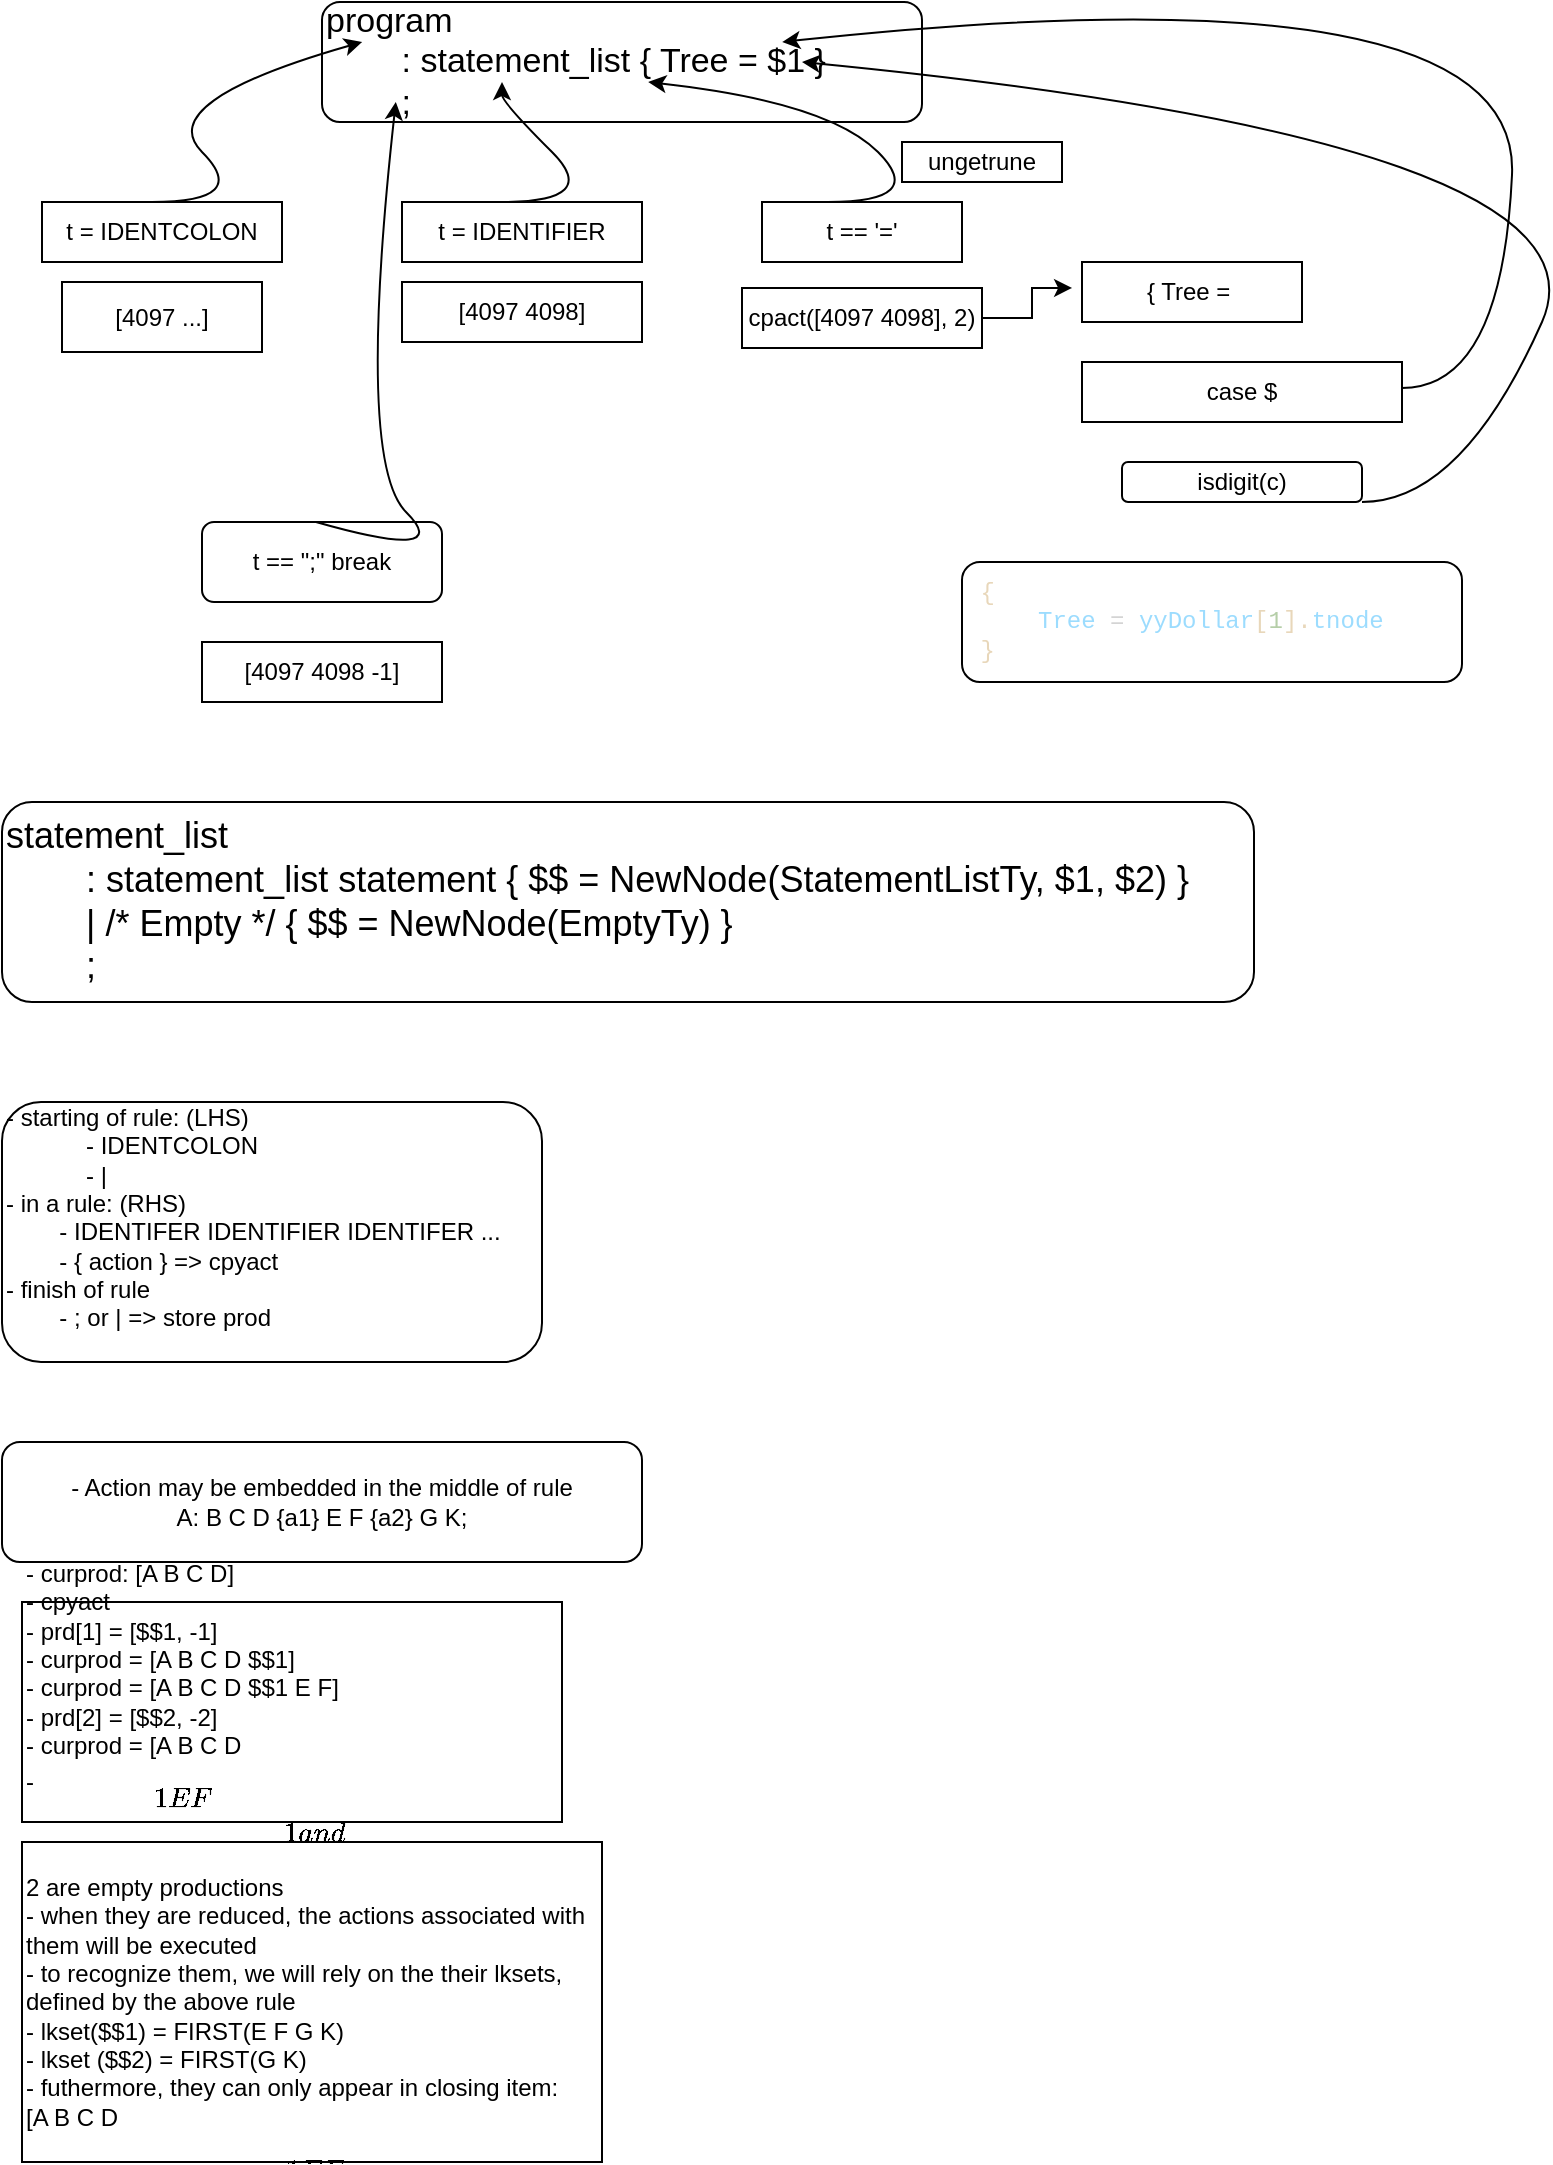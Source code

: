 <mxfile version="24.2.0" type="device">
  <diagram name="Trang-1" id="TX8eIrPObgDpuCnPXQ4g">
    <mxGraphModel dx="398" dy="222" grid="1" gridSize="10" guides="1" tooltips="1" connect="1" arrows="1" fold="1" page="1" pageScale="1" pageWidth="827" pageHeight="1169" math="0" shadow="0">
      <root>
        <mxCell id="0" />
        <mxCell id="1" parent="0" />
        <mxCell id="k4Sdx5Ipx6oZv-G7Tylx-1" value="&lt;div style=&quot;font-size: 17px;&quot;&gt;&lt;font style=&quot;font-size: 17px;&quot;&gt;program&lt;/font&gt;&lt;/div&gt;&lt;div style=&quot;font-size: 17px;&quot;&gt;&lt;span style=&quot;white-space: normal;&quot;&gt;&lt;font style=&quot;font-size: 17px;&quot;&gt;&lt;span style=&quot;white-space:pre&quot;&gt;&#x9;&lt;/span&gt;: statement_list { Tree = $1 }&lt;/font&gt;&lt;/span&gt;&lt;/div&gt;&lt;div style=&quot;font-size: 17px;&quot;&gt;&lt;span style=&quot;white-space: normal;&quot;&gt;&lt;font style=&quot;font-size: 17px;&quot;&gt;&lt;span style=&quot;white-space: pre;&quot;&gt;&#x9;&lt;/span&gt;;&lt;/font&gt;&lt;/span&gt;&lt;/div&gt;" style="rounded=1;whiteSpace=wrap;html=1;align=left;" vertex="1" parent="1">
          <mxGeometry x="200" y="40" width="300" height="60" as="geometry" />
        </mxCell>
        <mxCell id="k4Sdx5Ipx6oZv-G7Tylx-2" value="t = IDENTCOLON" style="rounded=0;whiteSpace=wrap;html=1;" vertex="1" parent="1">
          <mxGeometry x="60" y="140" width="120" height="30" as="geometry" />
        </mxCell>
        <mxCell id="k4Sdx5Ipx6oZv-G7Tylx-3" value="[4097 ...]" style="rounded=0;whiteSpace=wrap;html=1;" vertex="1" parent="1">
          <mxGeometry x="70" y="180" width="100" height="35" as="geometry" />
        </mxCell>
        <mxCell id="k4Sdx5Ipx6oZv-G7Tylx-4" value="" style="curved=1;endArrow=classic;html=1;rounded=0;entryX=0.067;entryY=0.333;entryDx=0;entryDy=0;entryPerimeter=0;" edge="1" parent="1" target="k4Sdx5Ipx6oZv-G7Tylx-1">
          <mxGeometry width="50" height="50" relative="1" as="geometry">
            <mxPoint x="115" y="140" as="sourcePoint" />
            <mxPoint x="165" y="90" as="targetPoint" />
            <Array as="points">
              <mxPoint x="165" y="140" />
              <mxPoint x="115" y="90" />
            </Array>
          </mxGeometry>
        </mxCell>
        <mxCell id="k4Sdx5Ipx6oZv-G7Tylx-5" value="t = IDENTIFIER" style="rounded=0;whiteSpace=wrap;html=1;" vertex="1" parent="1">
          <mxGeometry x="240" y="140" width="120" height="30" as="geometry" />
        </mxCell>
        <mxCell id="k4Sdx5Ipx6oZv-G7Tylx-6" value="" style="curved=1;endArrow=classic;html=1;rounded=0;entryX=0.3;entryY=0.667;entryDx=0;entryDy=0;entryPerimeter=0;" edge="1" parent="1" target="k4Sdx5Ipx6oZv-G7Tylx-1">
          <mxGeometry width="50" height="50" relative="1" as="geometry">
            <mxPoint x="290" y="140" as="sourcePoint" />
            <mxPoint x="340" y="90" as="targetPoint" />
            <Array as="points">
              <mxPoint x="340" y="140" />
              <mxPoint x="290" y="90" />
            </Array>
          </mxGeometry>
        </mxCell>
        <mxCell id="k4Sdx5Ipx6oZv-G7Tylx-7" value="[4097 4098]" style="rounded=0;whiteSpace=wrap;html=1;" vertex="1" parent="1">
          <mxGeometry x="240" y="180" width="120" height="30" as="geometry" />
        </mxCell>
        <mxCell id="k4Sdx5Ipx6oZv-G7Tylx-8" value="t == &#39;=&#39;" style="rounded=0;whiteSpace=wrap;html=1;" vertex="1" parent="1">
          <mxGeometry x="420" y="140" width="100" height="30" as="geometry" />
        </mxCell>
        <mxCell id="k4Sdx5Ipx6oZv-G7Tylx-9" value="" style="curved=1;endArrow=classic;html=1;rounded=0;entryX=0.567;entryY=0.667;entryDx=0;entryDy=0;entryPerimeter=0;" edge="1" parent="1">
          <mxGeometry width="50" height="50" relative="1" as="geometry">
            <mxPoint x="453" y="140" as="sourcePoint" />
            <mxPoint x="363.1" y="80.02" as="targetPoint" />
            <Array as="points">
              <mxPoint x="503" y="140" />
              <mxPoint x="453" y="90" />
            </Array>
          </mxGeometry>
        </mxCell>
        <mxCell id="k4Sdx5Ipx6oZv-G7Tylx-10" value="cpact([4097 4098], 2)" style="rounded=0;whiteSpace=wrap;html=1;" vertex="1" parent="1">
          <mxGeometry x="410" y="183" width="120" height="30" as="geometry" />
        </mxCell>
        <mxCell id="k4Sdx5Ipx6oZv-G7Tylx-11" value="ungetrune" style="rounded=0;whiteSpace=wrap;html=1;" vertex="1" parent="1">
          <mxGeometry x="490" y="110" width="80" height="20" as="geometry" />
        </mxCell>
        <mxCell id="k4Sdx5Ipx6oZv-G7Tylx-12" value="{ Tree =&amp;nbsp;" style="rounded=0;whiteSpace=wrap;html=1;" vertex="1" parent="1">
          <mxGeometry x="580" y="170" width="110" height="30" as="geometry" />
        </mxCell>
        <mxCell id="k4Sdx5Ipx6oZv-G7Tylx-13" style="edgeStyle=orthogonalEdgeStyle;rounded=0;orthogonalLoop=1;jettySize=auto;html=1;entryX=-0.045;entryY=0.433;entryDx=0;entryDy=0;entryPerimeter=0;" edge="1" parent="1" source="k4Sdx5Ipx6oZv-G7Tylx-10" target="k4Sdx5Ipx6oZv-G7Tylx-12">
          <mxGeometry relative="1" as="geometry" />
        </mxCell>
        <mxCell id="k4Sdx5Ipx6oZv-G7Tylx-14" value="case $" style="rounded=0;whiteSpace=wrap;html=1;" vertex="1" parent="1">
          <mxGeometry x="580" y="220" width="160" height="30" as="geometry" />
        </mxCell>
        <mxCell id="k4Sdx5Ipx6oZv-G7Tylx-15" value="" style="curved=1;endArrow=classic;html=1;rounded=0;entryX=0.767;entryY=0.333;entryDx=0;entryDy=0;entryPerimeter=0;" edge="1" parent="1" target="k4Sdx5Ipx6oZv-G7Tylx-1">
          <mxGeometry width="50" height="50" relative="1" as="geometry">
            <mxPoint x="740" y="233" as="sourcePoint" />
            <mxPoint x="790" y="183" as="targetPoint" />
            <Array as="points">
              <mxPoint x="790" y="233" />
              <mxPoint x="800" y="20" />
            </Array>
          </mxGeometry>
        </mxCell>
        <mxCell id="k4Sdx5Ipx6oZv-G7Tylx-16" value="isdigit(c)" style="rounded=1;whiteSpace=wrap;html=1;" vertex="1" parent="1">
          <mxGeometry x="600" y="270" width="120" height="20" as="geometry" />
        </mxCell>
        <mxCell id="k4Sdx5Ipx6oZv-G7Tylx-17" value="" style="curved=1;endArrow=classic;html=1;rounded=0;entryX=0.8;entryY=0.5;entryDx=0;entryDy=0;entryPerimeter=0;" edge="1" parent="1" target="k4Sdx5Ipx6oZv-G7Tylx-1">
          <mxGeometry width="50" height="50" relative="1" as="geometry">
            <mxPoint x="720" y="290" as="sourcePoint" />
            <mxPoint x="770" y="240" as="targetPoint" />
            <Array as="points">
              <mxPoint x="770" y="290" />
              <mxPoint x="850" y="110" />
            </Array>
          </mxGeometry>
        </mxCell>
        <mxCell id="k4Sdx5Ipx6oZv-G7Tylx-18" value="&lt;div data-darkreader-inline-color=&quot;&quot; style=&quot;color: rgb(232, 215, 186); font-family: Menlo, Monaco, &amp;quot;Courier New&amp;quot;, monospace; white-space: pre; --darkreader-inline-color: #fce2b4;&quot;&gt; {&lt;/div&gt;&lt;div data-darkreader-inline-color=&quot;&quot; style=&quot;color: rgb(232, 215, 186); font-family: Menlo, Monaco, &amp;quot;Courier New&amp;quot;, monospace; white-space: pre; --darkreader-inline-color: #fce2b4;&quot;&gt;     &lt;span style=&quot;color: rgb(156, 220, 254); --darkreader-inline-color: #c8e0db;&quot; data-darkreader-inline-color=&quot;&quot;&gt;Tree&lt;/span&gt; &lt;span style=&quot;color: rgb(212, 212, 212); --darkreader-inline-color: #eeddbf;&quot; data-darkreader-inline-color=&quot;&quot;&gt;=&lt;/span&gt; &lt;span style=&quot;color: rgb(156, 220, 254); --darkreader-inline-color: #c8e0db;&quot; data-darkreader-inline-color=&quot;&quot;&gt;yyDollar&lt;/span&gt;[&lt;span style=&quot;color: rgb(181, 206, 168); --darkreader-inline-color: #d7d6a9;&quot; data-darkreader-inline-color=&quot;&quot;&gt;1&lt;/span&gt;].&lt;span style=&quot;color: rgb(156, 220, 254); --darkreader-inline-color: #c8e0db;&quot; data-darkreader-inline-color=&quot;&quot;&gt;tnode&lt;/span&gt;&lt;/div&gt;&lt;div data-darkreader-inline-color=&quot;&quot; style=&quot;color: rgb(232, 215, 186); font-family: Menlo, Monaco, &amp;quot;Courier New&amp;quot;, monospace; white-space: pre; --darkreader-inline-color: #fce2b4;&quot;&gt; }&lt;/div&gt;" style="rounded=1;whiteSpace=wrap;html=1;align=left;" vertex="1" parent="1">
          <mxGeometry x="520" y="320" width="250" height="60" as="geometry" />
        </mxCell>
        <mxCell id="k4Sdx5Ipx6oZv-G7Tylx-20" value="t == &quot;;&quot; break" style="rounded=1;whiteSpace=wrap;html=1;" vertex="1" parent="1">
          <mxGeometry x="140" y="300" width="120" height="40" as="geometry" />
        </mxCell>
        <mxCell id="k4Sdx5Ipx6oZv-G7Tylx-21" value="" style="curved=1;endArrow=classic;html=1;rounded=0;entryX=0.033;entryY=0.5;entryDx=0;entryDy=0;entryPerimeter=0;exitX=0.5;exitY=0;exitDx=0;exitDy=0;" edge="1" parent="1">
          <mxGeometry width="50" height="50" relative="1" as="geometry">
            <mxPoint x="197" y="300" as="sourcePoint" />
            <mxPoint x="236.9" y="90" as="targetPoint" />
            <Array as="points">
              <mxPoint x="267" y="320" />
              <mxPoint x="217" y="270" />
            </Array>
          </mxGeometry>
        </mxCell>
        <mxCell id="k4Sdx5Ipx6oZv-G7Tylx-22" value="[4097 4098 -1]" style="rounded=0;whiteSpace=wrap;html=1;" vertex="1" parent="1">
          <mxGeometry x="140" y="360" width="120" height="30" as="geometry" />
        </mxCell>
        <mxCell id="k4Sdx5Ipx6oZv-G7Tylx-23" value="&lt;div style=&quot;font-size: 18px;&quot;&gt;&lt;font style=&quot;font-size: 18px;&quot;&gt;statement_list&lt;/font&gt;&lt;/div&gt;&lt;div style=&quot;font-size: 18px;&quot;&gt;&lt;font style=&quot;font-size: 18px;&quot;&gt;&lt;span style=&quot;white-space: pre;&quot;&gt;&#x9;&lt;/span&gt;: statement_list statement { $$ = NewNode(StatementListTy, $1, $2) }&lt;/font&gt;&lt;/div&gt;&lt;div style=&quot;font-size: 18px;&quot;&gt;&lt;font style=&quot;font-size: 18px;&quot;&gt;&lt;span style=&quot;white-space: pre;&quot;&gt;&#x9;&lt;/span&gt;| /* Empty */ { $$ = NewNode(EmptyTy) }&lt;/font&gt;&lt;/div&gt;&lt;div style=&quot;font-size: 18px;&quot;&gt;&lt;font style=&quot;font-size: 18px;&quot;&gt;&lt;span style=&quot;white-space: pre;&quot;&gt;&#x9;&lt;/span&gt;;&lt;/font&gt;&lt;/div&gt;" style="rounded=1;whiteSpace=wrap;html=1;align=left;" vertex="1" parent="1">
          <mxGeometry x="40" y="440" width="626" height="100" as="geometry" />
        </mxCell>
        <mxCell id="k4Sdx5Ipx6oZv-G7Tylx-25" value="- starting of rule: (LHS)&lt;blockquote data-darkreader-inline-border-left=&quot;&quot; data-darkreader-inline-border-bottom=&quot;&quot; data-darkreader-inline-border-right=&quot;&quot; data-darkreader-inline-border-top=&quot;&quot; style=&quot;margin: 0px 0px 0px 40px; border: none; padding: 0px; --darkreader-inline-border-top: initial; --darkreader-inline-border-right: initial; --darkreader-inline-border-bottom: initial; --darkreader-inline-border-left: initial;&quot;&gt;&lt;div&gt;&lt;div&gt;- IDENTCOLON&lt;/div&gt;&lt;/div&gt;&lt;div&gt;&lt;div&gt;- |&lt;/div&gt;&lt;/div&gt;&lt;/blockquote&gt;&lt;div&gt;- in a rule: (RHS)&lt;/div&gt;&lt;div&gt;&lt;span style=&quot;white-space: pre;&quot;&gt;&#x9;&lt;/span&gt;- IDENTIFER IDENTIFIER IDENTIFER ...&lt;br&gt;&lt;/div&gt;&lt;div&gt;&lt;span style=&quot;white-space: pre;&quot;&gt;&#x9;&lt;/span&gt;- { action } =&amp;gt; cpyact&lt;br&gt;&lt;/div&gt;&lt;div&gt;- finish of rule&lt;/div&gt;&lt;div&gt;&lt;span style=&quot;white-space: pre;&quot;&gt;&#x9;&lt;/span&gt;- ; or | =&amp;gt; store prod&lt;br&gt;&lt;/div&gt;&lt;div&gt;&lt;br&gt;&lt;/div&gt;" style="rounded=1;whiteSpace=wrap;html=1;align=left;" vertex="1" parent="1">
          <mxGeometry x="40" y="590" width="270" height="130" as="geometry" />
        </mxCell>
        <mxCell id="k4Sdx5Ipx6oZv-G7Tylx-26" value="- Action may be embedded in the middle of rule&lt;div&gt;A: B C D {a1} E F {a2} G K;&lt;/div&gt;" style="rounded=1;whiteSpace=wrap;html=1;" vertex="1" parent="1">
          <mxGeometry x="40" y="760" width="320" height="60" as="geometry" />
        </mxCell>
        <mxCell id="k4Sdx5Ipx6oZv-G7Tylx-27" value="- curprod: [A B C D]&lt;div&gt;- cpyact&lt;br&gt;&lt;div&gt;- prd[1] = [$$1, -1]&lt;/div&gt;&lt;div&gt;- curprod = [A B C D $$1]&lt;/div&gt;&lt;/div&gt;&lt;div&gt;- curprod = [A B C D $$1 E F]&lt;/div&gt;&lt;div&gt;- prd[2] = [$$2, -2]&lt;/div&gt;&lt;div&gt;- curprod = [A B C D $$1 E F $$2 G K]&lt;/div&gt;" style="rounded=0;whiteSpace=wrap;html=1;align=left;" vertex="1" parent="1">
          <mxGeometry x="50" y="840" width="270" height="110" as="geometry" />
        </mxCell>
        <mxCell id="k4Sdx5Ipx6oZv-G7Tylx-28" value="- $$1 and $$2 are empty productions&lt;div&gt;- when they are reduced, the actions associated with them will be executed&lt;/div&gt;&lt;div&gt;- to recognize them, we will rely on the their lksets, defined by the above rule&lt;/div&gt;&lt;div&gt;- lkset($$1) = FIRST(E F G K)&lt;/div&gt;&lt;div&gt;- lkset ($$2) = FIRST(G K)&lt;/div&gt;&lt;div&gt;- futhermore, they can only appear in closing item:&lt;br&gt;[A B C D $$1 E F $$2 G K]&lt;br&gt;&lt;/div&gt;" style="rounded=0;whiteSpace=wrap;html=1;align=left;" vertex="1" parent="1">
          <mxGeometry x="50" y="960" width="290" height="160" as="geometry" />
        </mxCell>
      </root>
    </mxGraphModel>
  </diagram>
</mxfile>
